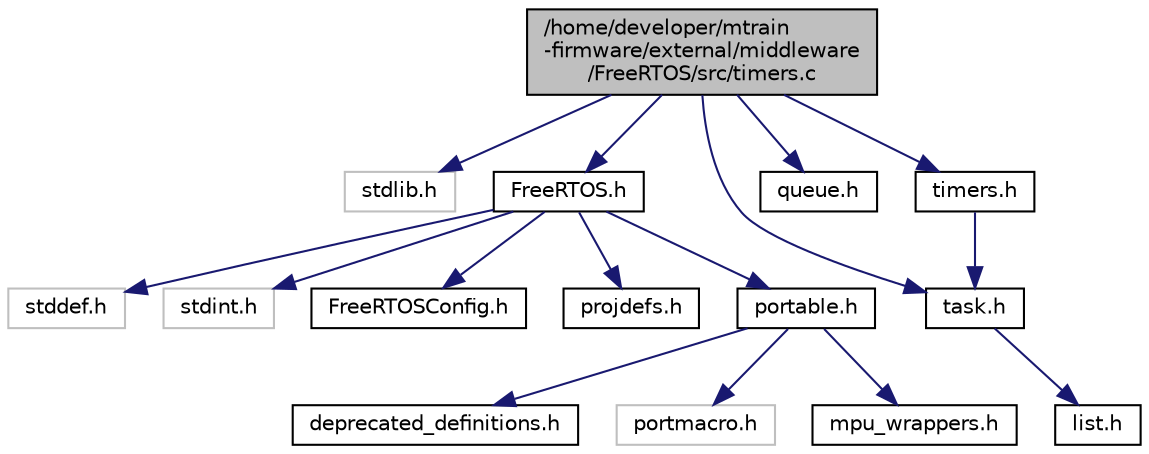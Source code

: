 digraph "/home/developer/mtrain-firmware/external/middleware/FreeRTOS/src/timers.c"
{
  edge [fontname="Helvetica",fontsize="10",labelfontname="Helvetica",labelfontsize="10"];
  node [fontname="Helvetica",fontsize="10",shape=record];
  Node0 [label="/home/developer/mtrain\l-firmware/external/middleware\l/FreeRTOS/src/timers.c",height=0.2,width=0.4,color="black", fillcolor="grey75", style="filled", fontcolor="black"];
  Node0 -> Node1 [color="midnightblue",fontsize="10",style="solid",fontname="Helvetica"];
  Node1 [label="stdlib.h",height=0.2,width=0.4,color="grey75", fillcolor="white", style="filled"];
  Node0 -> Node2 [color="midnightblue",fontsize="10",style="solid",fontname="Helvetica"];
  Node2 [label="FreeRTOS.h",height=0.2,width=0.4,color="black", fillcolor="white", style="filled",URL="$_free_r_t_o_s_8h.html"];
  Node2 -> Node3 [color="midnightblue",fontsize="10",style="solid",fontname="Helvetica"];
  Node3 [label="stddef.h",height=0.2,width=0.4,color="grey75", fillcolor="white", style="filled"];
  Node2 -> Node4 [color="midnightblue",fontsize="10",style="solid",fontname="Helvetica"];
  Node4 [label="stdint.h",height=0.2,width=0.4,color="grey75", fillcolor="white", style="filled"];
  Node2 -> Node5 [color="midnightblue",fontsize="10",style="solid",fontname="Helvetica"];
  Node5 [label="FreeRTOSConfig.h",height=0.2,width=0.4,color="black", fillcolor="white", style="filled",URL="$_free_r_t_o_s_config_8h.html"];
  Node2 -> Node6 [color="midnightblue",fontsize="10",style="solid",fontname="Helvetica"];
  Node6 [label="projdefs.h",height=0.2,width=0.4,color="black", fillcolor="white", style="filled",URL="$projdefs_8h.html"];
  Node2 -> Node7 [color="midnightblue",fontsize="10",style="solid",fontname="Helvetica"];
  Node7 [label="portable.h",height=0.2,width=0.4,color="black", fillcolor="white", style="filled",URL="$portable_8h.html"];
  Node7 -> Node8 [color="midnightblue",fontsize="10",style="solid",fontname="Helvetica"];
  Node8 [label="deprecated_definitions.h",height=0.2,width=0.4,color="black", fillcolor="white", style="filled",URL="$deprecated__definitions_8h.html"];
  Node7 -> Node9 [color="midnightblue",fontsize="10",style="solid",fontname="Helvetica"];
  Node9 [label="portmacro.h",height=0.2,width=0.4,color="grey75", fillcolor="white", style="filled"];
  Node7 -> Node10 [color="midnightblue",fontsize="10",style="solid",fontname="Helvetica"];
  Node10 [label="mpu_wrappers.h",height=0.2,width=0.4,color="black", fillcolor="white", style="filled",URL="$mpu__wrappers_8h.html"];
  Node0 -> Node11 [color="midnightblue",fontsize="10",style="solid",fontname="Helvetica"];
  Node11 [label="task.h",height=0.2,width=0.4,color="black", fillcolor="white", style="filled",URL="$task_8h.html"];
  Node11 -> Node12 [color="midnightblue",fontsize="10",style="solid",fontname="Helvetica"];
  Node12 [label="list.h",height=0.2,width=0.4,color="black", fillcolor="white", style="filled",URL="$list_8h.html"];
  Node0 -> Node13 [color="midnightblue",fontsize="10",style="solid",fontname="Helvetica"];
  Node13 [label="queue.h",height=0.2,width=0.4,color="black", fillcolor="white", style="filled",URL="$queue_8h.html"];
  Node0 -> Node14 [color="midnightblue",fontsize="10",style="solid",fontname="Helvetica"];
  Node14 [label="timers.h",height=0.2,width=0.4,color="black", fillcolor="white", style="filled",URL="$timers_8h.html"];
  Node14 -> Node11 [color="midnightblue",fontsize="10",style="solid",fontname="Helvetica"];
}

